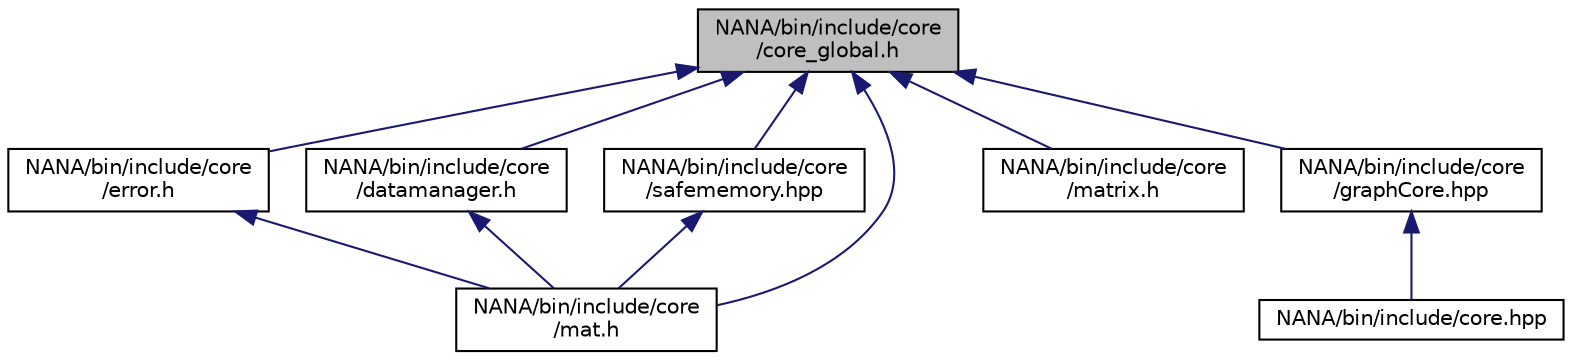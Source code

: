 digraph "NANA/bin/include/core/core_global.h"
{
 // LATEX_PDF_SIZE
  edge [fontname="Helvetica",fontsize="10",labelfontname="Helvetica",labelfontsize="10"];
  node [fontname="Helvetica",fontsize="10",shape=record];
  Node1 [label="NANA/bin/include/core\l/core_global.h",height=0.2,width=0.4,color="black", fillcolor="grey75", style="filled", fontcolor="black",tooltip="全局头文件"];
  Node1 -> Node2 [dir="back",color="midnightblue",fontsize="10",style="solid",fontname="Helvetica"];
  Node2 [label="NANA/bin/include/core\l/datamanager.h",height=0.2,width=0.4,color="black", fillcolor="white", style="filled",URL="$bin_2include_2core_2datamanager_8h.html",tooltip="实现一个数据管理器"];
  Node2 -> Node3 [dir="back",color="midnightblue",fontsize="10",style="solid",fontname="Helvetica"];
  Node3 [label="NANA/bin/include/core\l/mat.h",height=0.2,width=0.4,color="black", fillcolor="white", style="filled",URL="$bin_2include_2core_2mat_8h.html",tooltip="实现一个用于矩阵运算的模板类(仍在实现当中)"];
  Node1 -> Node4 [dir="back",color="midnightblue",fontsize="10",style="solid",fontname="Helvetica"];
  Node4 [label="NANA/bin/include/core\l/error.h",height=0.2,width=0.4,color="black", fillcolor="white", style="filled",URL="$bin_2include_2core_2error_8h.html",tooltip="用于抛出异常"];
  Node4 -> Node3 [dir="back",color="midnightblue",fontsize="10",style="solid",fontname="Helvetica"];
  Node1 -> Node5 [dir="back",color="midnightblue",fontsize="10",style="solid",fontname="Helvetica"];
  Node5 [label="NANA/bin/include/core\l/graphCore.hpp",height=0.2,width=0.4,color="black", fillcolor="white", style="filled",URL="$bin_2include_2core_2graph_core_8hpp.html",tooltip="为图论算法实现的基本数据结构"];
  Node5 -> Node6 [dir="back",color="midnightblue",fontsize="10",style="solid",fontname="Helvetica"];
  Node6 [label="NANA/bin/include/core.hpp",height=0.2,width=0.4,color="black", fillcolor="white", style="filled",URL="$bin_2include_2core_8hpp.html",tooltip="包含基本的数据结构等"];
  Node1 -> Node3 [dir="back",color="midnightblue",fontsize="10",style="solid",fontname="Helvetica"];
  Node1 -> Node7 [dir="back",color="midnightblue",fontsize="10",style="solid",fontname="Helvetica"];
  Node7 [label="NANA/bin/include/core\l/matrix.h",height=0.2,width=0.4,color="black", fillcolor="white", style="filled",URL="$bin_2include_2core_2matrix_8h.html",tooltip="简单矩阵类(效率不高，但易于理解，很多时候会触发复制构造函数)，不同于Mat"];
  Node1 -> Node8 [dir="back",color="midnightblue",fontsize="10",style="solid",fontname="Helvetica"];
  Node8 [label="NANA/bin/include/core\l/safememory.hpp",height=0.2,width=0.4,color="black", fillcolor="white", style="filled",URL="$bin_2include_2core_2safememory_8hpp.html",tooltip="实现安全的内存管理"];
  Node8 -> Node3 [dir="back",color="midnightblue",fontsize="10",style="solid",fontname="Helvetica"];
}
